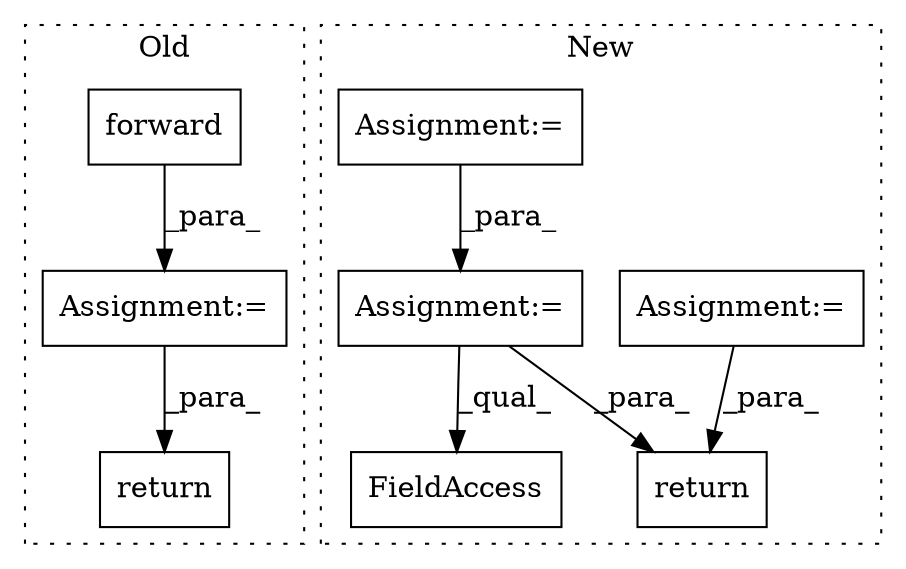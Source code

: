 digraph G {
subgraph cluster0 {
1 [label="forward" a="32" s="7123,7162" l="8,1" shape="box"];
3 [label="return" a="41" s="7169" l="7" shape="box"];
7 [label="Assignment:=" a="7" s="7095" l="1" shape="box"];
label = "Old";
style="dotted";
}
subgraph cluster1 {
2 [label="return" a="41" s="6710" l="7" shape="box"];
4 [label="Assignment:=" a="7" s="6214" l="11" shape="box"];
5 [label="Assignment:=" a="7" s="6322" l="1" shape="box"];
6 [label="Assignment:=" a="7" s="6428" l="1" shape="box"];
8 [label="FieldAccess" a="22" s="6618" l="13" shape="box"];
label = "New";
style="dotted";
}
1 -> 7 [label="_para_"];
4 -> 2 [label="_para_"];
5 -> 6 [label="_para_"];
6 -> 8 [label="_qual_"];
6 -> 2 [label="_para_"];
7 -> 3 [label="_para_"];
}